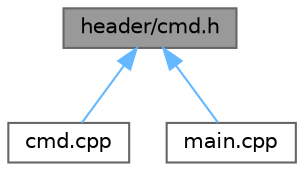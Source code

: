 digraph "header/cmd.h"
{
 // LATEX_PDF_SIZE
  bgcolor="transparent";
  edge [fontname=Helvetica,fontsize=10,labelfontname=Helvetica,labelfontsize=10];
  node [fontname=Helvetica,fontsize=10,shape=box,height=0.2,width=0.4];
  Node1 [id="Node000001",label="header/cmd.h",height=0.2,width=0.4,color="gray40", fillcolor="grey60", style="filled", fontcolor="black",tooltip="a header file for cmd.cpp"];
  Node1 -> Node2 [id="edge1_Node000001_Node000002",dir="back",color="steelblue1",style="solid",tooltip=" "];
  Node2 [id="Node000002",label="cmd.cpp",height=0.2,width=0.4,color="grey40", fillcolor="white", style="filled",URL="$cmd_8cpp.html",tooltip=".cpp file with functions to analyze and parse command line arguments"];
  Node1 -> Node3 [id="edge2_Node000001_Node000003",dir="back",color="steelblue1",style="solid",tooltip=" "];
  Node3 [id="Node000003",label="main.cpp",height=0.2,width=0.4,color="grey40", fillcolor="white", style="filled",URL="$main_8cpp.html",tooltip="main file in Square Equation"];
}

